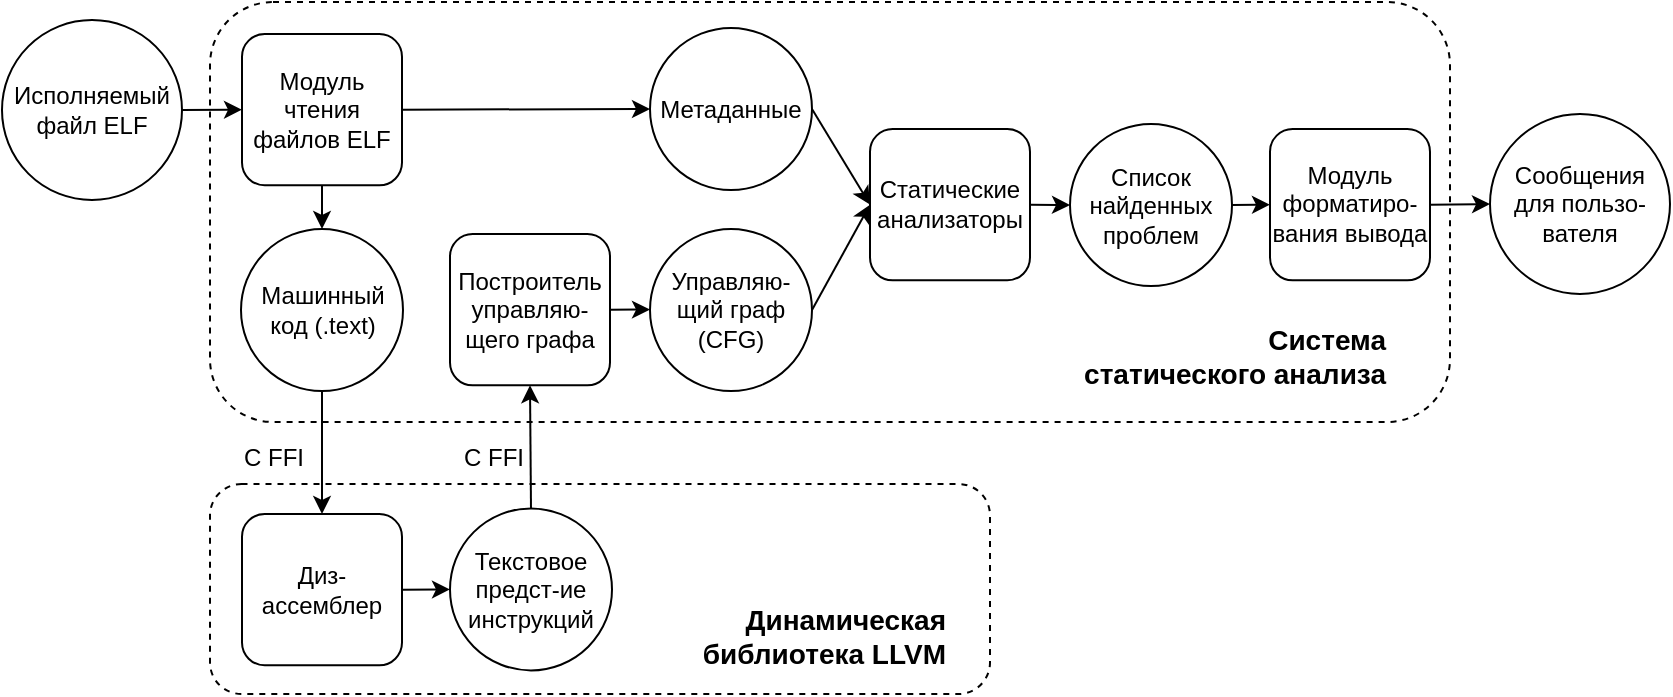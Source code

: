 <mxfile>
    <diagram id="MjOGOkihV0Do8A0xy6C5" name="internal">
        <mxGraphModel dx="966" dy="159" grid="0" gridSize="10" guides="0" tooltips="1" connect="1" arrows="1" fold="1" page="0" pageScale="1" pageWidth="850" pageHeight="1100" math="0" shadow="0">
            <root>
                <mxCell id="SZBrdm47m0Yy1qLZXSgB-0"/>
                <mxCell id="SZBrdm47m0Yy1qLZXSgB-1" parent="SZBrdm47m0Yy1qLZXSgB-0"/>
                <mxCell id="52" value="" style="rounded=1;whiteSpace=wrap;html=1;fillColor=none;dashed=1;" parent="SZBrdm47m0Yy1qLZXSgB-1" vertex="1">
                    <mxGeometry x="210" y="404" width="620" height="210" as="geometry"/>
                </mxCell>
                <mxCell id="54" value="" style="rounded=1;whiteSpace=wrap;html=1;fillColor=none;dashed=1;" parent="SZBrdm47m0Yy1qLZXSgB-1" vertex="1">
                    <mxGeometry x="210" y="645" width="390" height="105" as="geometry"/>
                </mxCell>
                <mxCell id="56" value="" style="endArrow=classic;html=1;exitX=1;exitY=0.5;exitDx=0;exitDy=0;entryX=0;entryY=0.5;entryDx=0;entryDy=0;" parent="SZBrdm47m0Yy1qLZXSgB-1" source="88" target="93" edge="1">
                    <mxGeometry x="40" y="380" width="50" height="50" as="geometry">
                        <mxPoint x="190.94" y="502.5" as="sourcePoint"/>
                        <mxPoint x="225.94" y="456.565" as="targetPoint"/>
                    </mxGeometry>
                </mxCell>
                <mxCell id="59" value="" style="endArrow=classic;html=1;exitX=0.5;exitY=1;exitDx=0;exitDy=0;entryX=0.5;entryY=0;entryDx=0;entryDy=0;" parent="SZBrdm47m0Yy1qLZXSgB-1" source="93" target="98" edge="1">
                    <mxGeometry x="139.06" y="377.5" width="50" height="50" as="geometry">
                        <mxPoint x="290.0" y="500" as="sourcePoint"/>
                        <mxPoint x="325.06" y="555.33" as="targetPoint"/>
                    </mxGeometry>
                </mxCell>
                <mxCell id="60" value="" style="endArrow=classic;html=1;entryX=0.5;entryY=0;entryDx=0;entryDy=0;exitX=0.5;exitY=1;exitDx=0;exitDy=0;" parent="SZBrdm47m0Yy1qLZXSgB-1" source="98" target="97" edge="1">
                    <mxGeometry x="40" y="380" width="50" height="50" as="geometry">
                        <mxPoint x="271" y="595.66" as="sourcePoint"/>
                        <mxPoint x="525" y="661.81" as="targetPoint"/>
                    </mxGeometry>
                </mxCell>
                <mxCell id="61" value="C FFI" style="text;html=1;strokeColor=none;fillColor=none;align=center;verticalAlign=middle;whiteSpace=wrap;rounded=0;" parent="SZBrdm47m0Yy1qLZXSgB-1" vertex="1">
                    <mxGeometry x="220.002" y="621" width="43.75" height="21.875" as="geometry"/>
                </mxCell>
                <mxCell id="62" value="Текстовое&lt;br&gt;предст-ие&lt;br&gt;инструкций" style="ellipse;whiteSpace=wrap;html=1;aspect=fixed;" parent="SZBrdm47m0Yy1qLZXSgB-1" vertex="1">
                    <mxGeometry x="330" y="657.2" width="81" height="81" as="geometry"/>
                </mxCell>
                <mxCell id="63" value="" style="endArrow=classic;html=1;exitX=1;exitY=0.5;exitDx=0;exitDy=0;entryX=0;entryY=0.5;entryDx=0;entryDy=0;" parent="SZBrdm47m0Yy1qLZXSgB-1" source="97" target="62" edge="1">
                    <mxGeometry x="40" y="380" width="50" height="50" as="geometry">
                        <mxPoint x="575" y="661.81" as="sourcePoint"/>
                        <mxPoint x="608.75" y="653.438" as="targetPoint"/>
                    </mxGeometry>
                </mxCell>
                <mxCell id="64" value="C FFI" style="text;html=1;strokeColor=none;fillColor=none;align=center;verticalAlign=middle;whiteSpace=wrap;rounded=0;" parent="SZBrdm47m0Yy1qLZXSgB-1" vertex="1">
                    <mxGeometry x="329.998" y="621.25" width="43.75" height="21.875" as="geometry"/>
                </mxCell>
                <mxCell id="65" value="Метаданные" style="ellipse;whiteSpace=wrap;html=1;aspect=fixed;" parent="SZBrdm47m0Yy1qLZXSgB-1" vertex="1">
                    <mxGeometry x="430" y="417" width="81" height="81" as="geometry"/>
                </mxCell>
                <mxCell id="66" value="" style="endArrow=classic;html=1;entryX=0;entryY=0.5;entryDx=0;entryDy=0;exitX=1;exitY=0.5;exitDx=0;exitDy=0;" parent="SZBrdm47m0Yy1qLZXSgB-1" source="93" target="65" edge="1">
                    <mxGeometry x="30" y="380" width="50" height="50" as="geometry">
                        <mxPoint x="320" y="456.565" as="sourcePoint"/>
                        <mxPoint x="401.875" y="412.812" as="targetPoint"/>
                    </mxGeometry>
                </mxCell>
                <mxCell id="69" value="" style="endArrow=classic;html=1;exitX=1;exitY=0.5;exitDx=0;exitDy=0;entryX=0;entryY=0.5;entryDx=0;entryDy=0;" parent="SZBrdm47m0Yy1qLZXSgB-1" source="65" target="72" edge="1">
                    <mxGeometry x="-50" y="380" width="50" height="50" as="geometry">
                        <mxPoint x="453.125" y="467.5" as="sourcePoint"/>
                        <mxPoint x="610" y="456" as="targetPoint"/>
                    </mxGeometry>
                </mxCell>
                <mxCell id="70" value="" style="endArrow=classic;html=1;exitX=0.5;exitY=0;exitDx=0;exitDy=0;entryX=0.5;entryY=1;entryDx=0;entryDy=0;" parent="SZBrdm47m0Yy1qLZXSgB-1" source="62" target="94" edge="1">
                    <mxGeometry x="30" y="380" width="50" height="50" as="geometry">
                        <mxPoint x="609.688" y="697.188" as="sourcePoint"/>
                        <mxPoint x="435" y="555.005" as="targetPoint"/>
                    </mxGeometry>
                </mxCell>
                <mxCell id="71" value="Управляю-щий граф (CFG)" style="ellipse;whiteSpace=wrap;html=1;aspect=fixed;" parent="SZBrdm47m0Yy1qLZXSgB-1" vertex="1">
                    <mxGeometry x="430" y="517.5" width="81" height="81" as="geometry"/>
                </mxCell>
                <mxCell id="72" value="Статические анализаторы" style="rounded=1;whiteSpace=wrap;html=1;" parent="SZBrdm47m0Yy1qLZXSgB-1" vertex="1">
                    <mxGeometry x="540" y="467.5" width="80" height="75.66" as="geometry"/>
                </mxCell>
                <mxCell id="73" value="" style="endArrow=classic;html=1;exitX=1;exitY=0.5;exitDx=0;exitDy=0;entryX=0;entryY=0.5;entryDx=0;entryDy=0;" parent="SZBrdm47m0Yy1qLZXSgB-1" source="71" target="72" edge="1">
                    <mxGeometry x="270" y="281.57" width="50" height="50" as="geometry">
                        <mxPoint x="600" y="553.44" as="sourcePoint"/>
                        <mxPoint x="610" y="460" as="targetPoint"/>
                    </mxGeometry>
                </mxCell>
                <mxCell id="74" value="Список найденных проблем" style="ellipse;whiteSpace=wrap;html=1;aspect=fixed;" parent="SZBrdm47m0Yy1qLZXSgB-1" vertex="1">
                    <mxGeometry x="640" y="465" width="81" height="81" as="geometry"/>
                </mxCell>
                <mxCell id="77" value="" style="endArrow=classic;html=1;entryX=0;entryY=0.5;entryDx=0;entryDy=0;exitX=1;exitY=0.5;exitDx=0;exitDy=0;" parent="SZBrdm47m0Yy1qLZXSgB-1" source="74" target="91" edge="1">
                    <mxGeometry x="500" y="228.89" width="50" height="50" as="geometry">
                        <mxPoint x="808" y="502" as="sourcePoint"/>
                        <mxPoint x="766.0" y="504.815" as="targetPoint"/>
                    </mxGeometry>
                </mxCell>
                <mxCell id="79" value="" style="endArrow=classic;html=1;exitX=1;exitY=0.5;exitDx=0;exitDy=0;entryX=0;entryY=0.5;entryDx=0;entryDy=0;" parent="SZBrdm47m0Yy1qLZXSgB-1" source="91" target="86" edge="1">
                    <mxGeometry width="50" height="50" relative="1" as="geometry">
                        <mxPoint x="850" y="499.815" as="sourcePoint"/>
                        <mxPoint x="994.0" y="500.1" as="targetPoint"/>
                    </mxGeometry>
                </mxCell>
                <mxCell id="83" value="Динамическая библиотека LLVM" style="text;html=1;strokeColor=none;fillColor=none;align=right;verticalAlign=middle;whiteSpace=wrap;rounded=0;dashed=1;fontSize=14;fontStyle=1" parent="SZBrdm47m0Yy1qLZXSgB-1" vertex="1">
                    <mxGeometry x="450" y="706" width="130" height="29.31" as="geometry"/>
                </mxCell>
                <mxCell id="84" value="&lt;font style=&quot;font-size: 14px&quot;&gt;Система&lt;br&gt;статического анализа&lt;/font&gt;" style="text;html=1;strokeColor=none;fillColor=none;align=right;verticalAlign=middle;whiteSpace=wrap;rounded=0;dashed=1;fontStyle=1" parent="SZBrdm47m0Yy1qLZXSgB-1" vertex="1">
                    <mxGeometry x="630" y="567" width="170" height="28.75" as="geometry"/>
                </mxCell>
                <mxCell id="86" value="Сообщения&lt;br&gt;для пользо-вателя" style="ellipse;whiteSpace=wrap;html=1;aspect=fixed;" parent="SZBrdm47m0Yy1qLZXSgB-1" vertex="1">
                    <mxGeometry x="850" y="460" width="90" height="90" as="geometry"/>
                </mxCell>
                <mxCell id="88" value="Исполняемый файл ELF" style="ellipse;whiteSpace=wrap;html=1;aspect=fixed;" parent="SZBrdm47m0Yy1qLZXSgB-1" vertex="1">
                    <mxGeometry x="106" y="413" width="90" height="90" as="geometry"/>
                </mxCell>
                <mxCell id="89" value="" style="endArrow=classic;html=1;exitX=1;exitY=0.5;exitDx=0;exitDy=0;entryX=0;entryY=0.5;entryDx=0;entryDy=0;" parent="SZBrdm47m0Yy1qLZXSgB-1" source="72" target="74" edge="1">
                    <mxGeometry width="50" height="50" relative="1" as="geometry">
                        <mxPoint x="660" y="575" as="sourcePoint"/>
                        <mxPoint x="710" y="525" as="targetPoint"/>
                    </mxGeometry>
                </mxCell>
                <mxCell id="91" value="Модуль форматиро-вания вывода" style="rounded=1;whiteSpace=wrap;html=1;" parent="SZBrdm47m0Yy1qLZXSgB-1" vertex="1">
                    <mxGeometry x="740" y="467.5" width="80" height="75.66" as="geometry"/>
                </mxCell>
                <mxCell id="93" value="Модуль&lt;br&gt;чтения&lt;br&gt;файлов ELF" style="rounded=1;whiteSpace=wrap;html=1;" parent="SZBrdm47m0Yy1qLZXSgB-1" vertex="1">
                    <mxGeometry x="226" y="420" width="80" height="75.66" as="geometry"/>
                </mxCell>
                <mxCell id="100" style="edgeStyle=orthogonalEdgeStyle;rounded=0;orthogonalLoop=1;jettySize=auto;html=1;exitX=1;exitY=0.5;exitDx=0;exitDy=0;entryX=0;entryY=0.5;entryDx=0;entryDy=0;fontSize=14;" parent="SZBrdm47m0Yy1qLZXSgB-1" source="94" target="71" edge="1">
                    <mxGeometry relative="1" as="geometry"/>
                </mxCell>
                <mxCell id="94" value="Построитель управляю-щего графа" style="rounded=1;whiteSpace=wrap;html=1;" parent="SZBrdm47m0Yy1qLZXSgB-1" vertex="1">
                    <mxGeometry x="330" y="520" width="80" height="75.66" as="geometry"/>
                </mxCell>
                <mxCell id="97" value="Диз-ассемблер" style="rounded=1;whiteSpace=wrap;html=1;" parent="SZBrdm47m0Yy1qLZXSgB-1" vertex="1">
                    <mxGeometry x="226" y="660" width="80" height="75.66" as="geometry"/>
                </mxCell>
                <mxCell id="98" value="Машинный код (.text)" style="ellipse;whiteSpace=wrap;html=1;aspect=fixed;" parent="SZBrdm47m0Yy1qLZXSgB-1" vertex="1">
                    <mxGeometry x="225.5" y="517.5" width="81" height="81" as="geometry"/>
                </mxCell>
            </root>
        </mxGraphModel>
    </diagram>
</mxfile>
